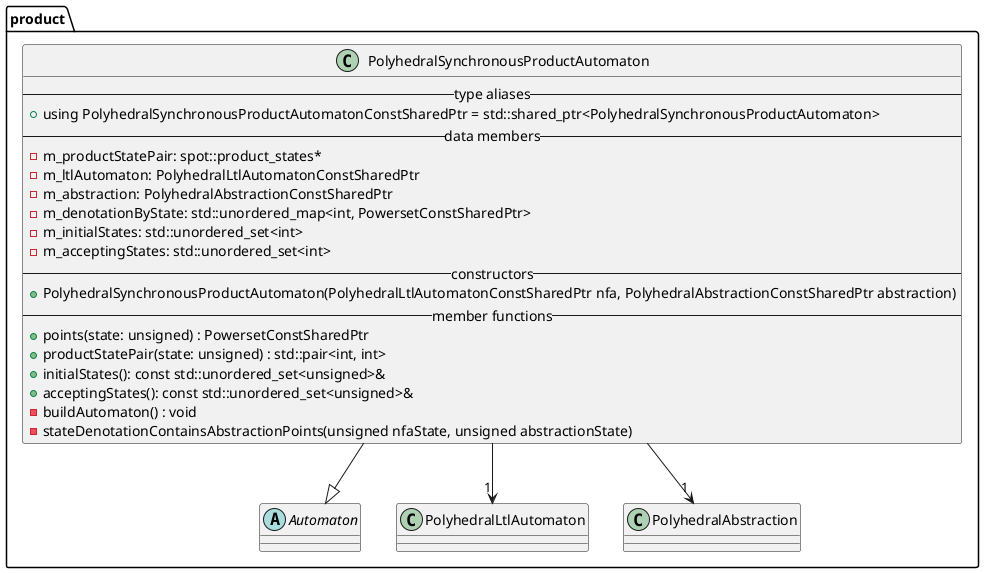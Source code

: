 @startuml

package product {
    abstract Automaton {}
    class PolyhedralSynchronousProductAutomaton {
        --type aliases--
        +using PolyhedralSynchronousProductAutomatonConstSharedPtr = std::shared_ptr<PolyhedralSynchronousProductAutomaton>
        -- data members --
        -m_productStatePair: spot::product_states*
        -m_ltlAutomaton: PolyhedralLtlAutomatonConstSharedPtr
        -m_abstraction: PolyhedralAbstractionConstSharedPtr
        -m_denotationByState: std::unordered_map<int, PowersetConstSharedPtr>
        -m_initialStates: std::unordered_set<int>
        -m_acceptingStates: std::unordered_set<int>
        -- constructors --
        +PolyhedralSynchronousProductAutomaton(PolyhedralLtlAutomatonConstSharedPtr nfa, PolyhedralAbstractionConstSharedPtr abstraction)
        -- member functions --
        +points(state: unsigned) : PowersetConstSharedPtr
        +productStatePair(state: unsigned) : std::pair<int, int>
        +initialStates(): const std::unordered_set<unsigned>&
        +acceptingStates(): const std::unordered_set<unsigned>&
        -buildAutomaton() : void
        -stateDenotationContainsAbstractionPoints(unsigned nfaState, unsigned abstractionState)
    }

    PolyhedralSynchronousProductAutomaton --> "1" PolyhedralLtlAutomaton
    PolyhedralSynchronousProductAutomaton --> "1" PolyhedralAbstraction
    PolyhedralSynchronousProductAutomaton --|> Automaton
}
@enduml
